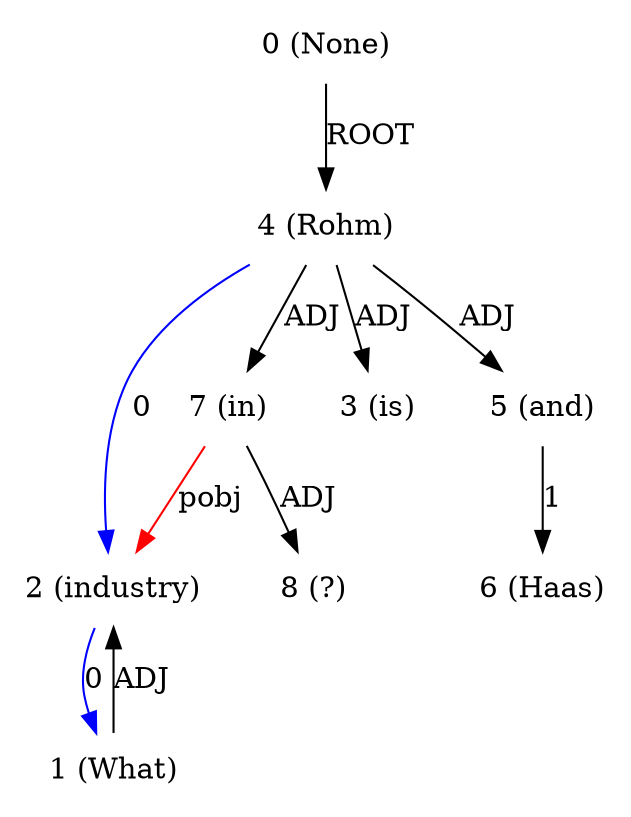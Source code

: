 digraph G{
edge [dir=forward]
node [shape=plaintext]

0 [label="0 (None)"]
0 -> 4 [label="ROOT"]
1 [label="1 (What)"]
1 -> 2 [label="ADJ"]
2 [label="2 (industry)"]
2 -> 1 [label="0", color="blue"]
7 -> 2 [label="pobj", color="red"]
3 [label="3 (is)"]
4 [label="4 (Rohm)"]
4 -> 2 [label="0", color="blue"]
4 -> 3 [label="ADJ"]
4 -> 5 [label="ADJ"]
4 -> 7 [label="ADJ"]
5 [label="5 (and)"]
5 -> 6 [label="1"]
6 [label="6 (Haas)"]
7 [label="7 (in)"]
7 -> 8 [label="ADJ"]
8 [label="8 (?)"]
}
